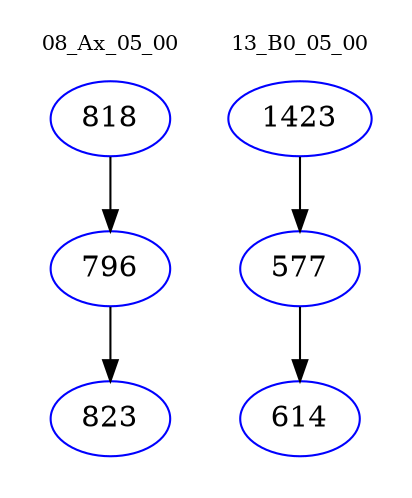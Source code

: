 digraph{
subgraph cluster_0 {
color = white
label = "08_Ax_05_00";
fontsize=10;
T0_818 [label="818", color="blue"]
T0_818 -> T0_796 [color="black"]
T0_796 [label="796", color="blue"]
T0_796 -> T0_823 [color="black"]
T0_823 [label="823", color="blue"]
}
subgraph cluster_1 {
color = white
label = "13_B0_05_00";
fontsize=10;
T1_1423 [label="1423", color="blue"]
T1_1423 -> T1_577 [color="black"]
T1_577 [label="577", color="blue"]
T1_577 -> T1_614 [color="black"]
T1_614 [label="614", color="blue"]
}
}
